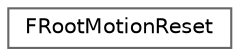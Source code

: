 digraph "Graphical Class Hierarchy"
{
 // INTERACTIVE_SVG=YES
 // LATEX_PDF_SIZE
  bgcolor="transparent";
  edge [fontname=Helvetica,fontsize=10,labelfontname=Helvetica,labelfontsize=10];
  node [fontname=Helvetica,fontsize=10,shape=box,height=0.2,width=0.4];
  rankdir="LR";
  Node0 [id="Node000000",label="FRootMotionReset",height=0.2,width=0.4,color="grey40", fillcolor="white", style="filled",URL="$d9/d35/structFRootMotionReset.html",tooltip=" "];
}
